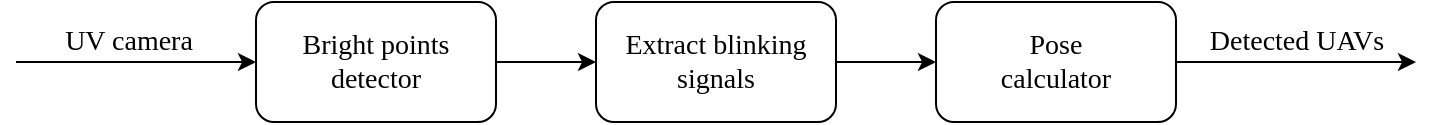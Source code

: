 <mxfile version="21.2.8" type="device">
  <diagram name="Page-1" id="Mcz-IlTLuHDEI3czdLDc">
    <mxGraphModel dx="1026" dy="743" grid="1" gridSize="10" guides="1" tooltips="1" connect="1" arrows="1" fold="1" page="1" pageScale="1" pageWidth="827" pageHeight="1169" math="0" shadow="0">
      <root>
        <mxCell id="0" />
        <mxCell id="1" parent="0" />
        <mxCell id="Czs1AC3XbWuy7nexDW_h-3" style="edgeStyle=orthogonalEdgeStyle;rounded=0;orthogonalLoop=1;jettySize=auto;html=1;exitX=0;exitY=0.5;exitDx=0;exitDy=0;startArrow=classic;startFill=1;endArrow=none;endFill=0;fontFamily=CMU serif;fontSize=14;" edge="1" parent="1" source="Czs1AC3XbWuy7nexDW_h-2">
          <mxGeometry relative="1" as="geometry">
            <mxPoint x="30" y="240" as="targetPoint" />
          </mxGeometry>
        </mxCell>
        <mxCell id="Czs1AC3XbWuy7nexDW_h-4" value="UV camera" style="edgeLabel;html=1;align=center;verticalAlign=middle;resizable=0;points=[];fontFamily=CMU serif;fontSize=14;" vertex="1" connectable="0" parent="Czs1AC3XbWuy7nexDW_h-3">
          <mxGeometry x="-0.035" y="-2" relative="1" as="geometry">
            <mxPoint x="-6" y="-8" as="offset" />
          </mxGeometry>
        </mxCell>
        <mxCell id="Czs1AC3XbWuy7nexDW_h-6" value="" style="edgeStyle=orthogonalEdgeStyle;rounded=0;orthogonalLoop=1;jettySize=auto;html=1;fontFamily=CMU serif;fontSize=14;" edge="1" parent="1" source="Czs1AC3XbWuy7nexDW_h-2" target="Czs1AC3XbWuy7nexDW_h-5">
          <mxGeometry relative="1" as="geometry" />
        </mxCell>
        <mxCell id="Czs1AC3XbWuy7nexDW_h-2" value="Bright points &lt;br style=&quot;font-size: 14px;&quot;&gt;detector" style="rounded=1;whiteSpace=wrap;html=1;fontFamily=CMU serif;fontSize=14;" vertex="1" parent="1">
          <mxGeometry x="150" y="210" width="120" height="60" as="geometry" />
        </mxCell>
        <mxCell id="Czs1AC3XbWuy7nexDW_h-8" value="" style="edgeStyle=orthogonalEdgeStyle;rounded=0;orthogonalLoop=1;jettySize=auto;html=1;fontFamily=CMU serif;fontSize=14;" edge="1" parent="1" source="Czs1AC3XbWuy7nexDW_h-5" target="Czs1AC3XbWuy7nexDW_h-7">
          <mxGeometry relative="1" as="geometry" />
        </mxCell>
        <mxCell id="Czs1AC3XbWuy7nexDW_h-5" value="Extract blinking&lt;br style=&quot;font-size: 14px;&quot;&gt;signals" style="rounded=1;whiteSpace=wrap;html=1;fontFamily=CMU serif;fontSize=14;" vertex="1" parent="1">
          <mxGeometry x="320" y="210" width="120" height="60" as="geometry" />
        </mxCell>
        <mxCell id="Czs1AC3XbWuy7nexDW_h-9" value="Detected UAVs" style="edgeStyle=orthogonalEdgeStyle;rounded=0;orthogonalLoop=1;jettySize=auto;html=1;exitX=1;exitY=0.5;exitDx=0;exitDy=0;fontFamily=CMU serif;fontSize=14;" edge="1" parent="1" source="Czs1AC3XbWuy7nexDW_h-7">
          <mxGeometry x="-0.006" y="-10" relative="1" as="geometry">
            <mxPoint x="730" y="240" as="targetPoint" />
            <mxPoint x="10" y="-10" as="offset" />
          </mxGeometry>
        </mxCell>
        <mxCell id="Czs1AC3XbWuy7nexDW_h-7" value="Pose &lt;br style=&quot;font-size: 14px;&quot;&gt;calculator" style="rounded=1;whiteSpace=wrap;html=1;fontFamily=CMU serif;fontSize=14;" vertex="1" parent="1">
          <mxGeometry x="490" y="210" width="120" height="60" as="geometry" />
        </mxCell>
      </root>
    </mxGraphModel>
  </diagram>
</mxfile>
